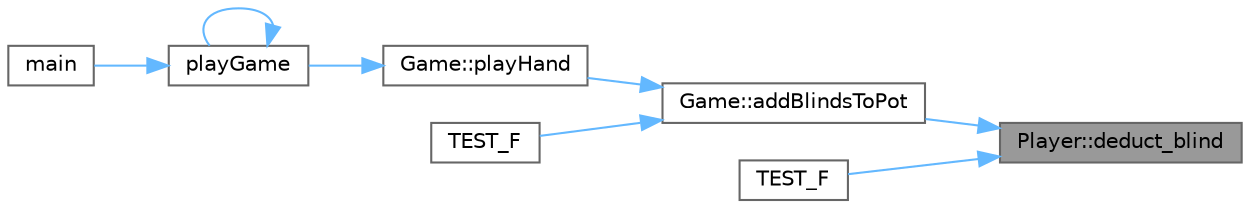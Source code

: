 digraph "Player::deduct_blind"
{
 // INTERACTIVE_SVG=YES
 // LATEX_PDF_SIZE
  bgcolor="transparent";
  edge [fontname=Helvetica,fontsize=10,labelfontname=Helvetica,labelfontsize=10];
  node [fontname=Helvetica,fontsize=10,shape=box,height=0.2,width=0.4];
  rankdir="RL";
  Node1 [id="Node000001",label="Player::deduct_blind",height=0.2,width=0.4,color="gray40", fillcolor="grey60", style="filled", fontcolor="black",tooltip="Deducts a blind amount from the player's stack."];
  Node1 -> Node2 [id="edge1_Node000001_Node000002",dir="back",color="steelblue1",style="solid",tooltip=" "];
  Node2 [id="Node000002",label="Game::addBlindsToPot",height=0.2,width=0.4,color="grey40", fillcolor="white", style="filled",URL="$class_game.html#a2c46bbc0e0acda18575fc9a82481a95a",tooltip="Adds the blinds to the pot from the appropriate players."];
  Node2 -> Node3 [id="edge2_Node000002_Node000003",dir="back",color="steelblue1",style="solid",tooltip=" "];
  Node3 [id="Node000003",label="Game::playHand",height=0.2,width=0.4,color="grey40", fillcolor="white", style="filled",URL="$class_game.html#a800a564b56220d19d800fba07903070e",tooltip="Plays a single hand of poker."];
  Node3 -> Node4 [id="edge3_Node000003_Node000004",dir="back",color="steelblue1",style="solid",tooltip=" "];
  Node4 [id="Node000004",label="playGame",height=0.2,width=0.4,color="grey40", fillcolor="white", style="filled",URL="$main_8cpp.html#a4cbfdb17bf51e00546880626f7e80429",tooltip=" "];
  Node4 -> Node5 [id="edge4_Node000004_Node000005",dir="back",color="steelblue1",style="solid",tooltip=" "];
  Node5 [id="Node000005",label="main",height=0.2,width=0.4,color="grey40", fillcolor="white", style="filled",URL="$main_8cpp.html#a0ddf1224851353fc92bfbff6f499fa97",tooltip=" "];
  Node4 -> Node4 [id="edge5_Node000004_Node000004",dir="back",color="steelblue1",style="solid",tooltip=" "];
  Node2 -> Node6 [id="edge6_Node000002_Node000006",dir="back",color="steelblue1",style="solid",tooltip=" "];
  Node6 [id="Node000006",label="TEST_F",height=0.2,width=0.4,color="grey40", fillcolor="white", style="filled",URL="$test___game_8cc.html#acdc11cf000318d581947c3894c0e5e25",tooltip=" "];
  Node1 -> Node7 [id="edge7_Node000001_Node000007",dir="back",color="steelblue1",style="solid",tooltip=" "];
  Node7 [id="Node000007",label="TEST_F",height=0.2,width=0.4,color="grey40", fillcolor="white", style="filled",URL="$test___player_8cc.html#a3313d014406d3ddbea6c70e2909b54bf",tooltip=" "];
}
